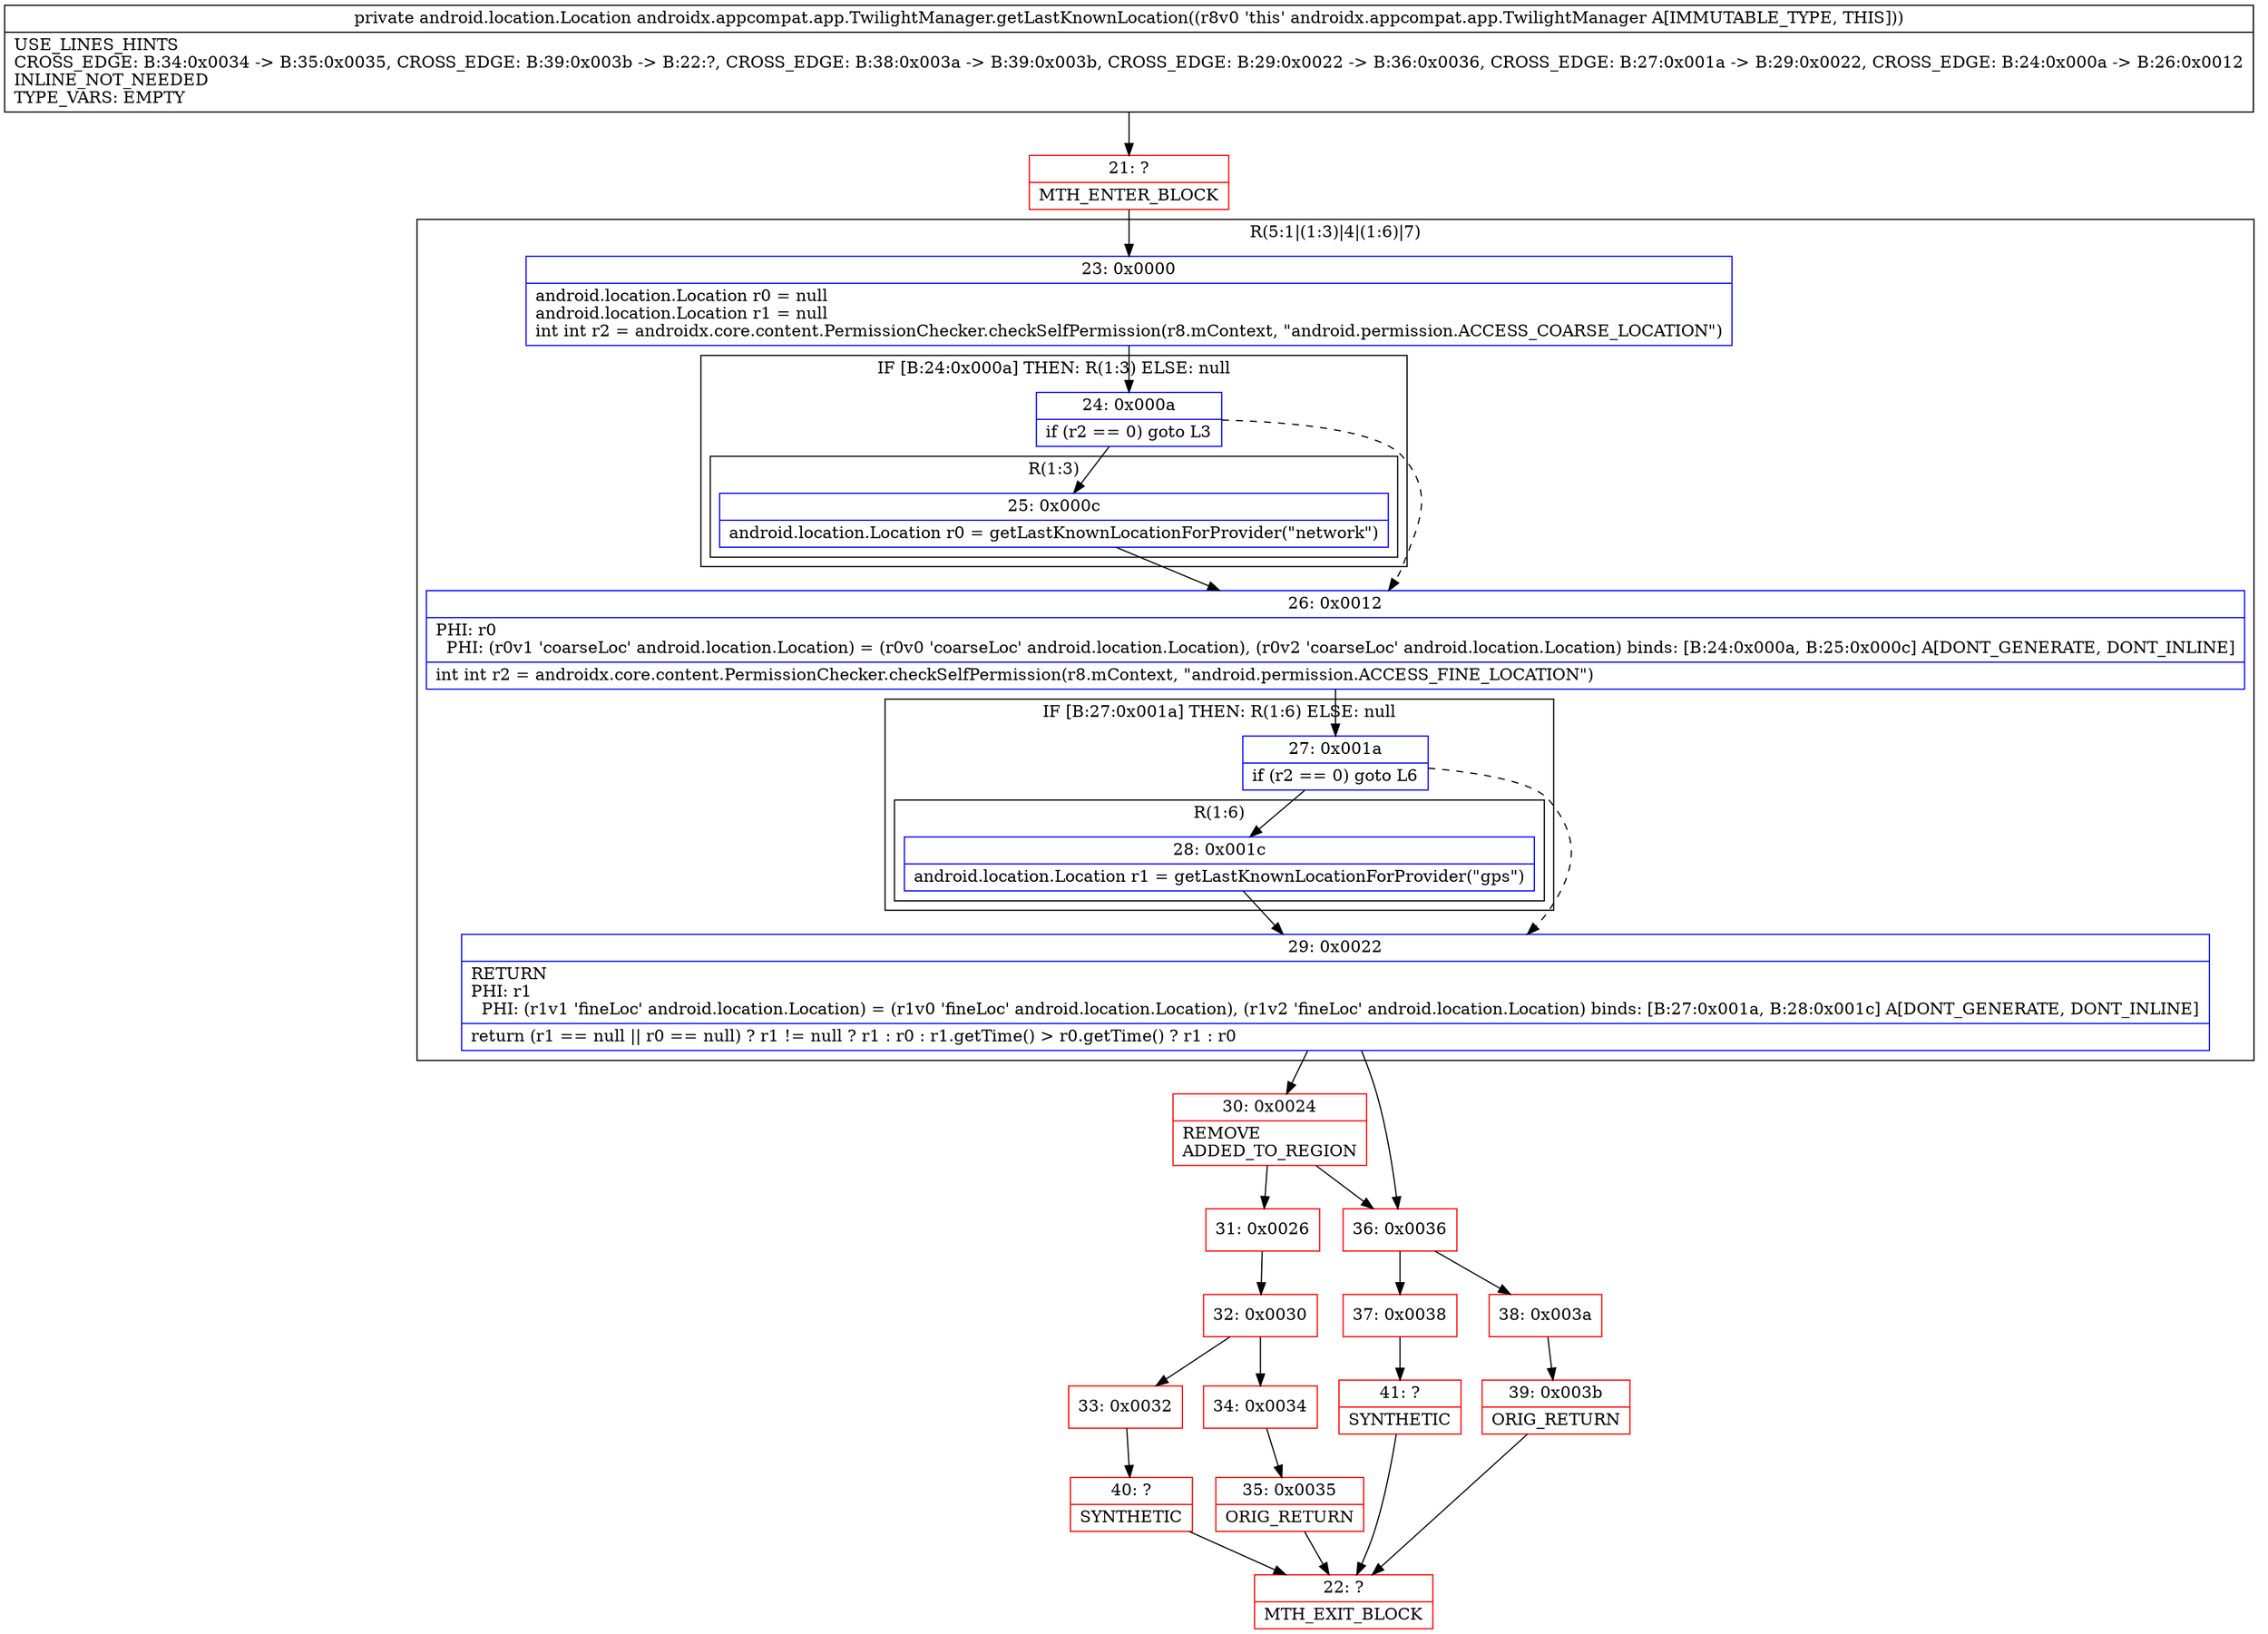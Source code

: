 digraph "CFG forandroidx.appcompat.app.TwilightManager.getLastKnownLocation()Landroid\/location\/Location;" {
subgraph cluster_Region_1770960877 {
label = "R(5:1|(1:3)|4|(1:6)|7)";
node [shape=record,color=blue];
Node_23 [shape=record,label="{23\:\ 0x0000|android.location.Location r0 = null\landroid.location.Location r1 = null\lint int r2 = androidx.core.content.PermissionChecker.checkSelfPermission(r8.mContext, \"android.permission.ACCESS_COARSE_LOCATION\")\l}"];
subgraph cluster_IfRegion_271631397 {
label = "IF [B:24:0x000a] THEN: R(1:3) ELSE: null";
node [shape=record,color=blue];
Node_24 [shape=record,label="{24\:\ 0x000a|if (r2 == 0) goto L3\l}"];
subgraph cluster_Region_1978361134 {
label = "R(1:3)";
node [shape=record,color=blue];
Node_25 [shape=record,label="{25\:\ 0x000c|android.location.Location r0 = getLastKnownLocationForProvider(\"network\")\l}"];
}
}
Node_26 [shape=record,label="{26\:\ 0x0012|PHI: r0 \l  PHI: (r0v1 'coarseLoc' android.location.Location) = (r0v0 'coarseLoc' android.location.Location), (r0v2 'coarseLoc' android.location.Location) binds: [B:24:0x000a, B:25:0x000c] A[DONT_GENERATE, DONT_INLINE]\l|int int r2 = androidx.core.content.PermissionChecker.checkSelfPermission(r8.mContext, \"android.permission.ACCESS_FINE_LOCATION\")\l}"];
subgraph cluster_IfRegion_211626001 {
label = "IF [B:27:0x001a] THEN: R(1:6) ELSE: null";
node [shape=record,color=blue];
Node_27 [shape=record,label="{27\:\ 0x001a|if (r2 == 0) goto L6\l}"];
subgraph cluster_Region_1059047362 {
label = "R(1:6)";
node [shape=record,color=blue];
Node_28 [shape=record,label="{28\:\ 0x001c|android.location.Location r1 = getLastKnownLocationForProvider(\"gps\")\l}"];
}
}
Node_29 [shape=record,label="{29\:\ 0x0022|RETURN\lPHI: r1 \l  PHI: (r1v1 'fineLoc' android.location.Location) = (r1v0 'fineLoc' android.location.Location), (r1v2 'fineLoc' android.location.Location) binds: [B:27:0x001a, B:28:0x001c] A[DONT_GENERATE, DONT_INLINE]\l|return (r1 == null \|\| r0 == null) ? r1 != null ? r1 : r0 : r1.getTime() \> r0.getTime() ? r1 : r0\l}"];
}
Node_21 [shape=record,color=red,label="{21\:\ ?|MTH_ENTER_BLOCK\l}"];
Node_30 [shape=record,color=red,label="{30\:\ 0x0024|REMOVE\lADDED_TO_REGION\l}"];
Node_31 [shape=record,color=red,label="{31\:\ 0x0026}"];
Node_32 [shape=record,color=red,label="{32\:\ 0x0030}"];
Node_33 [shape=record,color=red,label="{33\:\ 0x0032}"];
Node_40 [shape=record,color=red,label="{40\:\ ?|SYNTHETIC\l}"];
Node_22 [shape=record,color=red,label="{22\:\ ?|MTH_EXIT_BLOCK\l}"];
Node_34 [shape=record,color=red,label="{34\:\ 0x0034}"];
Node_35 [shape=record,color=red,label="{35\:\ 0x0035|ORIG_RETURN\l}"];
Node_36 [shape=record,color=red,label="{36\:\ 0x0036}"];
Node_37 [shape=record,color=red,label="{37\:\ 0x0038}"];
Node_41 [shape=record,color=red,label="{41\:\ ?|SYNTHETIC\l}"];
Node_38 [shape=record,color=red,label="{38\:\ 0x003a}"];
Node_39 [shape=record,color=red,label="{39\:\ 0x003b|ORIG_RETURN\l}"];
MethodNode[shape=record,label="{private android.location.Location androidx.appcompat.app.TwilightManager.getLastKnownLocation((r8v0 'this' androidx.appcompat.app.TwilightManager A[IMMUTABLE_TYPE, THIS]))  | USE_LINES_HINTS\lCROSS_EDGE: B:34:0x0034 \-\> B:35:0x0035, CROSS_EDGE: B:39:0x003b \-\> B:22:?, CROSS_EDGE: B:38:0x003a \-\> B:39:0x003b, CROSS_EDGE: B:29:0x0022 \-\> B:36:0x0036, CROSS_EDGE: B:27:0x001a \-\> B:29:0x0022, CROSS_EDGE: B:24:0x000a \-\> B:26:0x0012\lINLINE_NOT_NEEDED\lTYPE_VARS: EMPTY\l}"];
MethodNode -> Node_21;Node_23 -> Node_24;
Node_24 -> Node_25;
Node_24 -> Node_26[style=dashed];
Node_25 -> Node_26;
Node_26 -> Node_27;
Node_27 -> Node_28;
Node_27 -> Node_29[style=dashed];
Node_28 -> Node_29;
Node_29 -> Node_30;
Node_29 -> Node_36;
Node_21 -> Node_23;
Node_30 -> Node_31;
Node_30 -> Node_36;
Node_31 -> Node_32;
Node_32 -> Node_33;
Node_32 -> Node_34;
Node_33 -> Node_40;
Node_40 -> Node_22;
Node_34 -> Node_35;
Node_35 -> Node_22;
Node_36 -> Node_37;
Node_36 -> Node_38;
Node_37 -> Node_41;
Node_41 -> Node_22;
Node_38 -> Node_39;
Node_39 -> Node_22;
}

